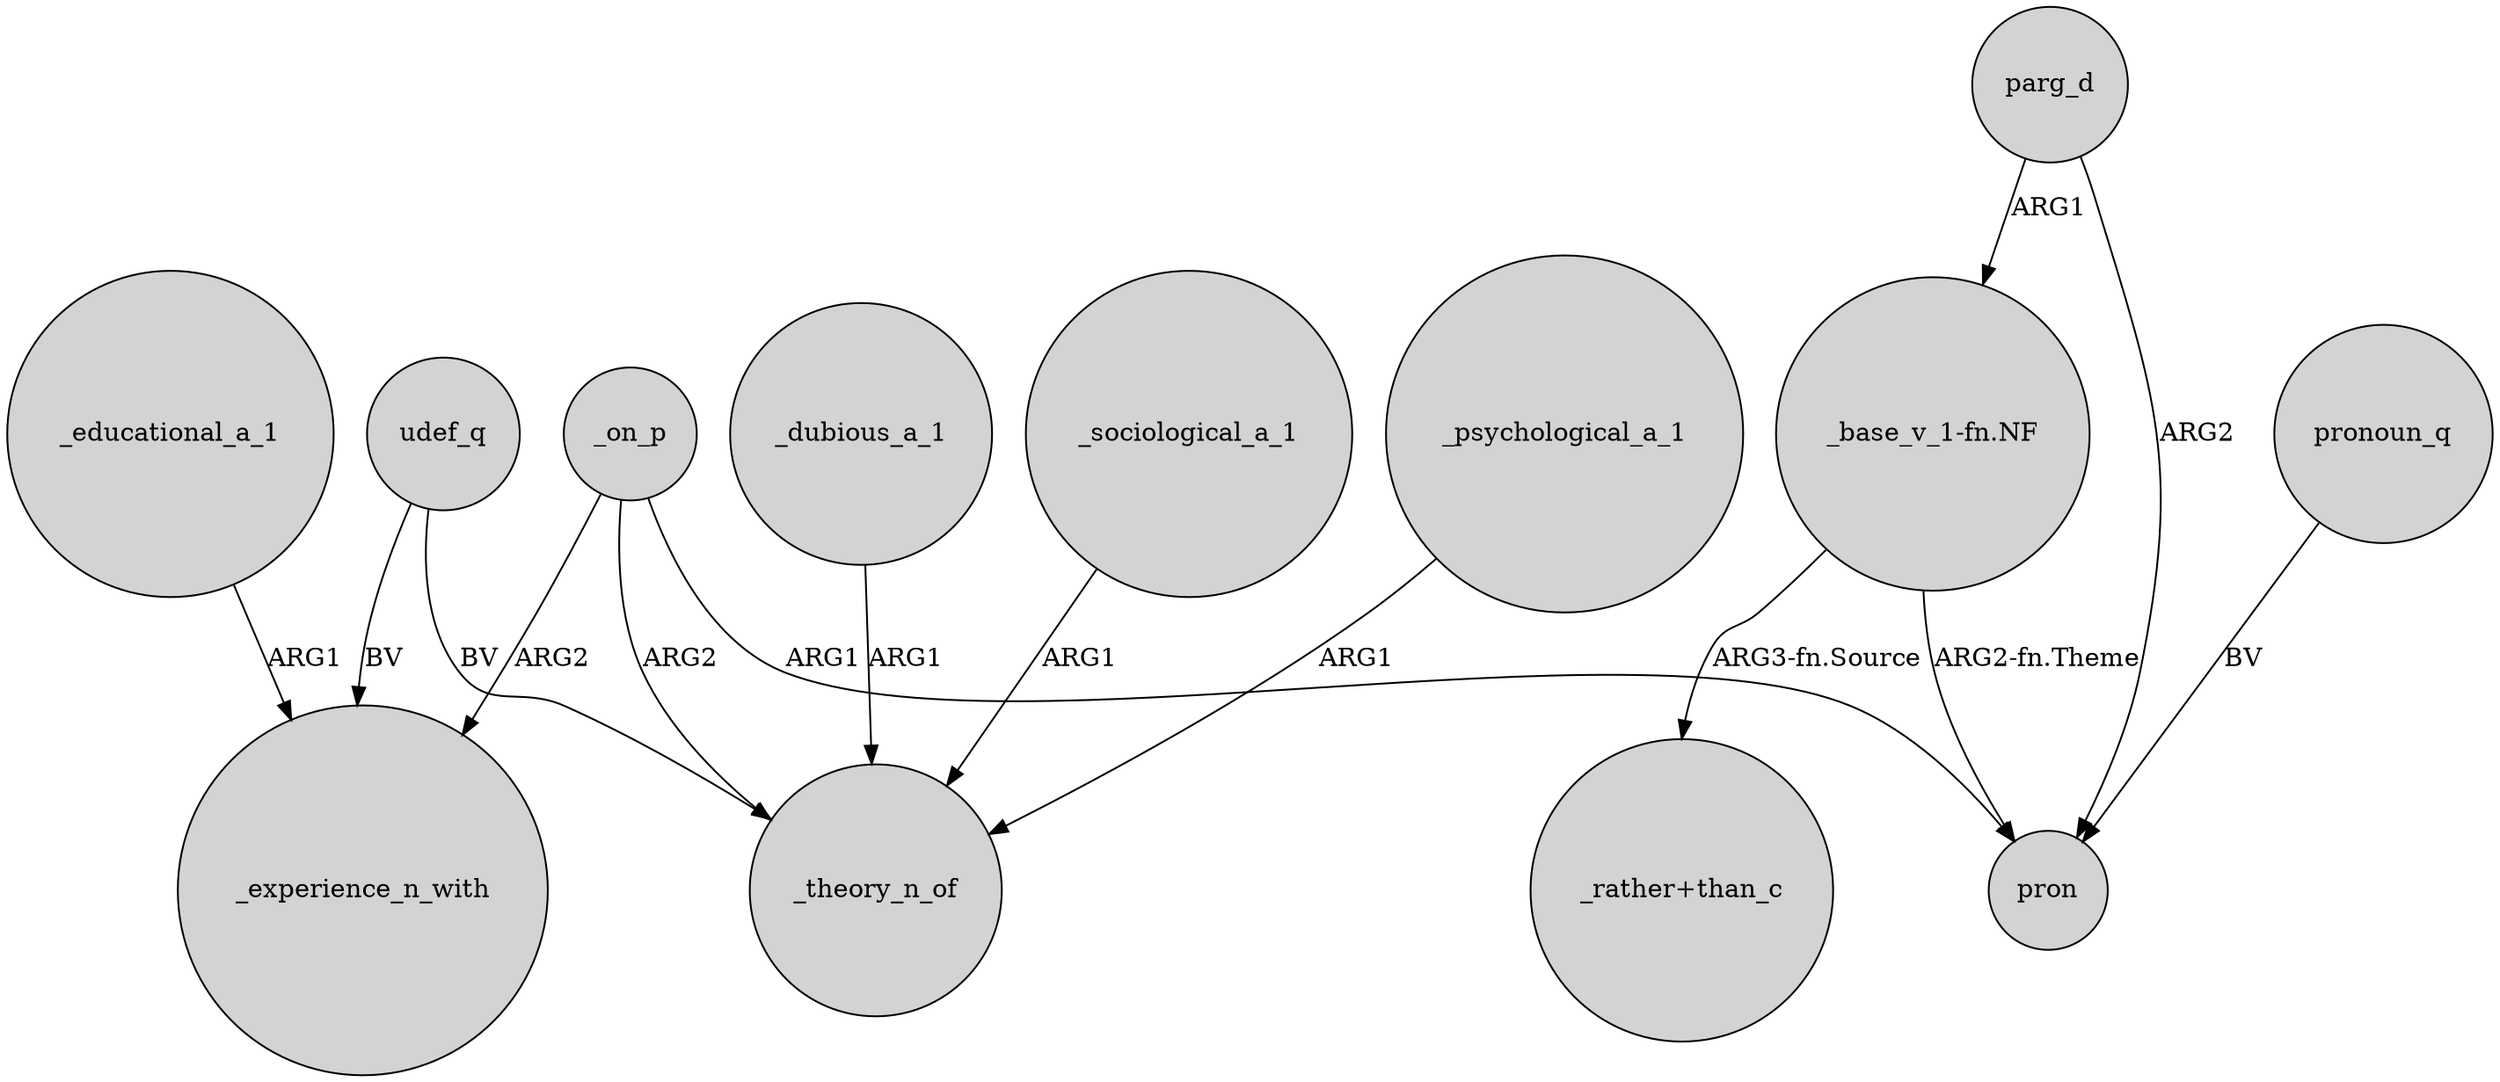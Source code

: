 digraph {
	node [shape=circle style=filled]
	_educational_a_1 -> _experience_n_with [label=ARG1]
	_dubious_a_1 -> _theory_n_of [label=ARG1]
	_on_p -> _experience_n_with [label=ARG2]
	"_base_v_1-fn.NF" -> pron [label="ARG2-fn.Theme"]
	_on_p -> _theory_n_of [label=ARG2]
	udef_q -> _theory_n_of [label=BV]
	_on_p -> pron [label=ARG1]
	_sociological_a_1 -> _theory_n_of [label=ARG1]
	parg_d -> "_base_v_1-fn.NF" [label=ARG1]
	udef_q -> _experience_n_with [label=BV]
	parg_d -> pron [label=ARG2]
	"_base_v_1-fn.NF" -> "_rather+than_c" [label="ARG3-fn.Source"]
	_psychological_a_1 -> _theory_n_of [label=ARG1]
	pronoun_q -> pron [label=BV]
}
